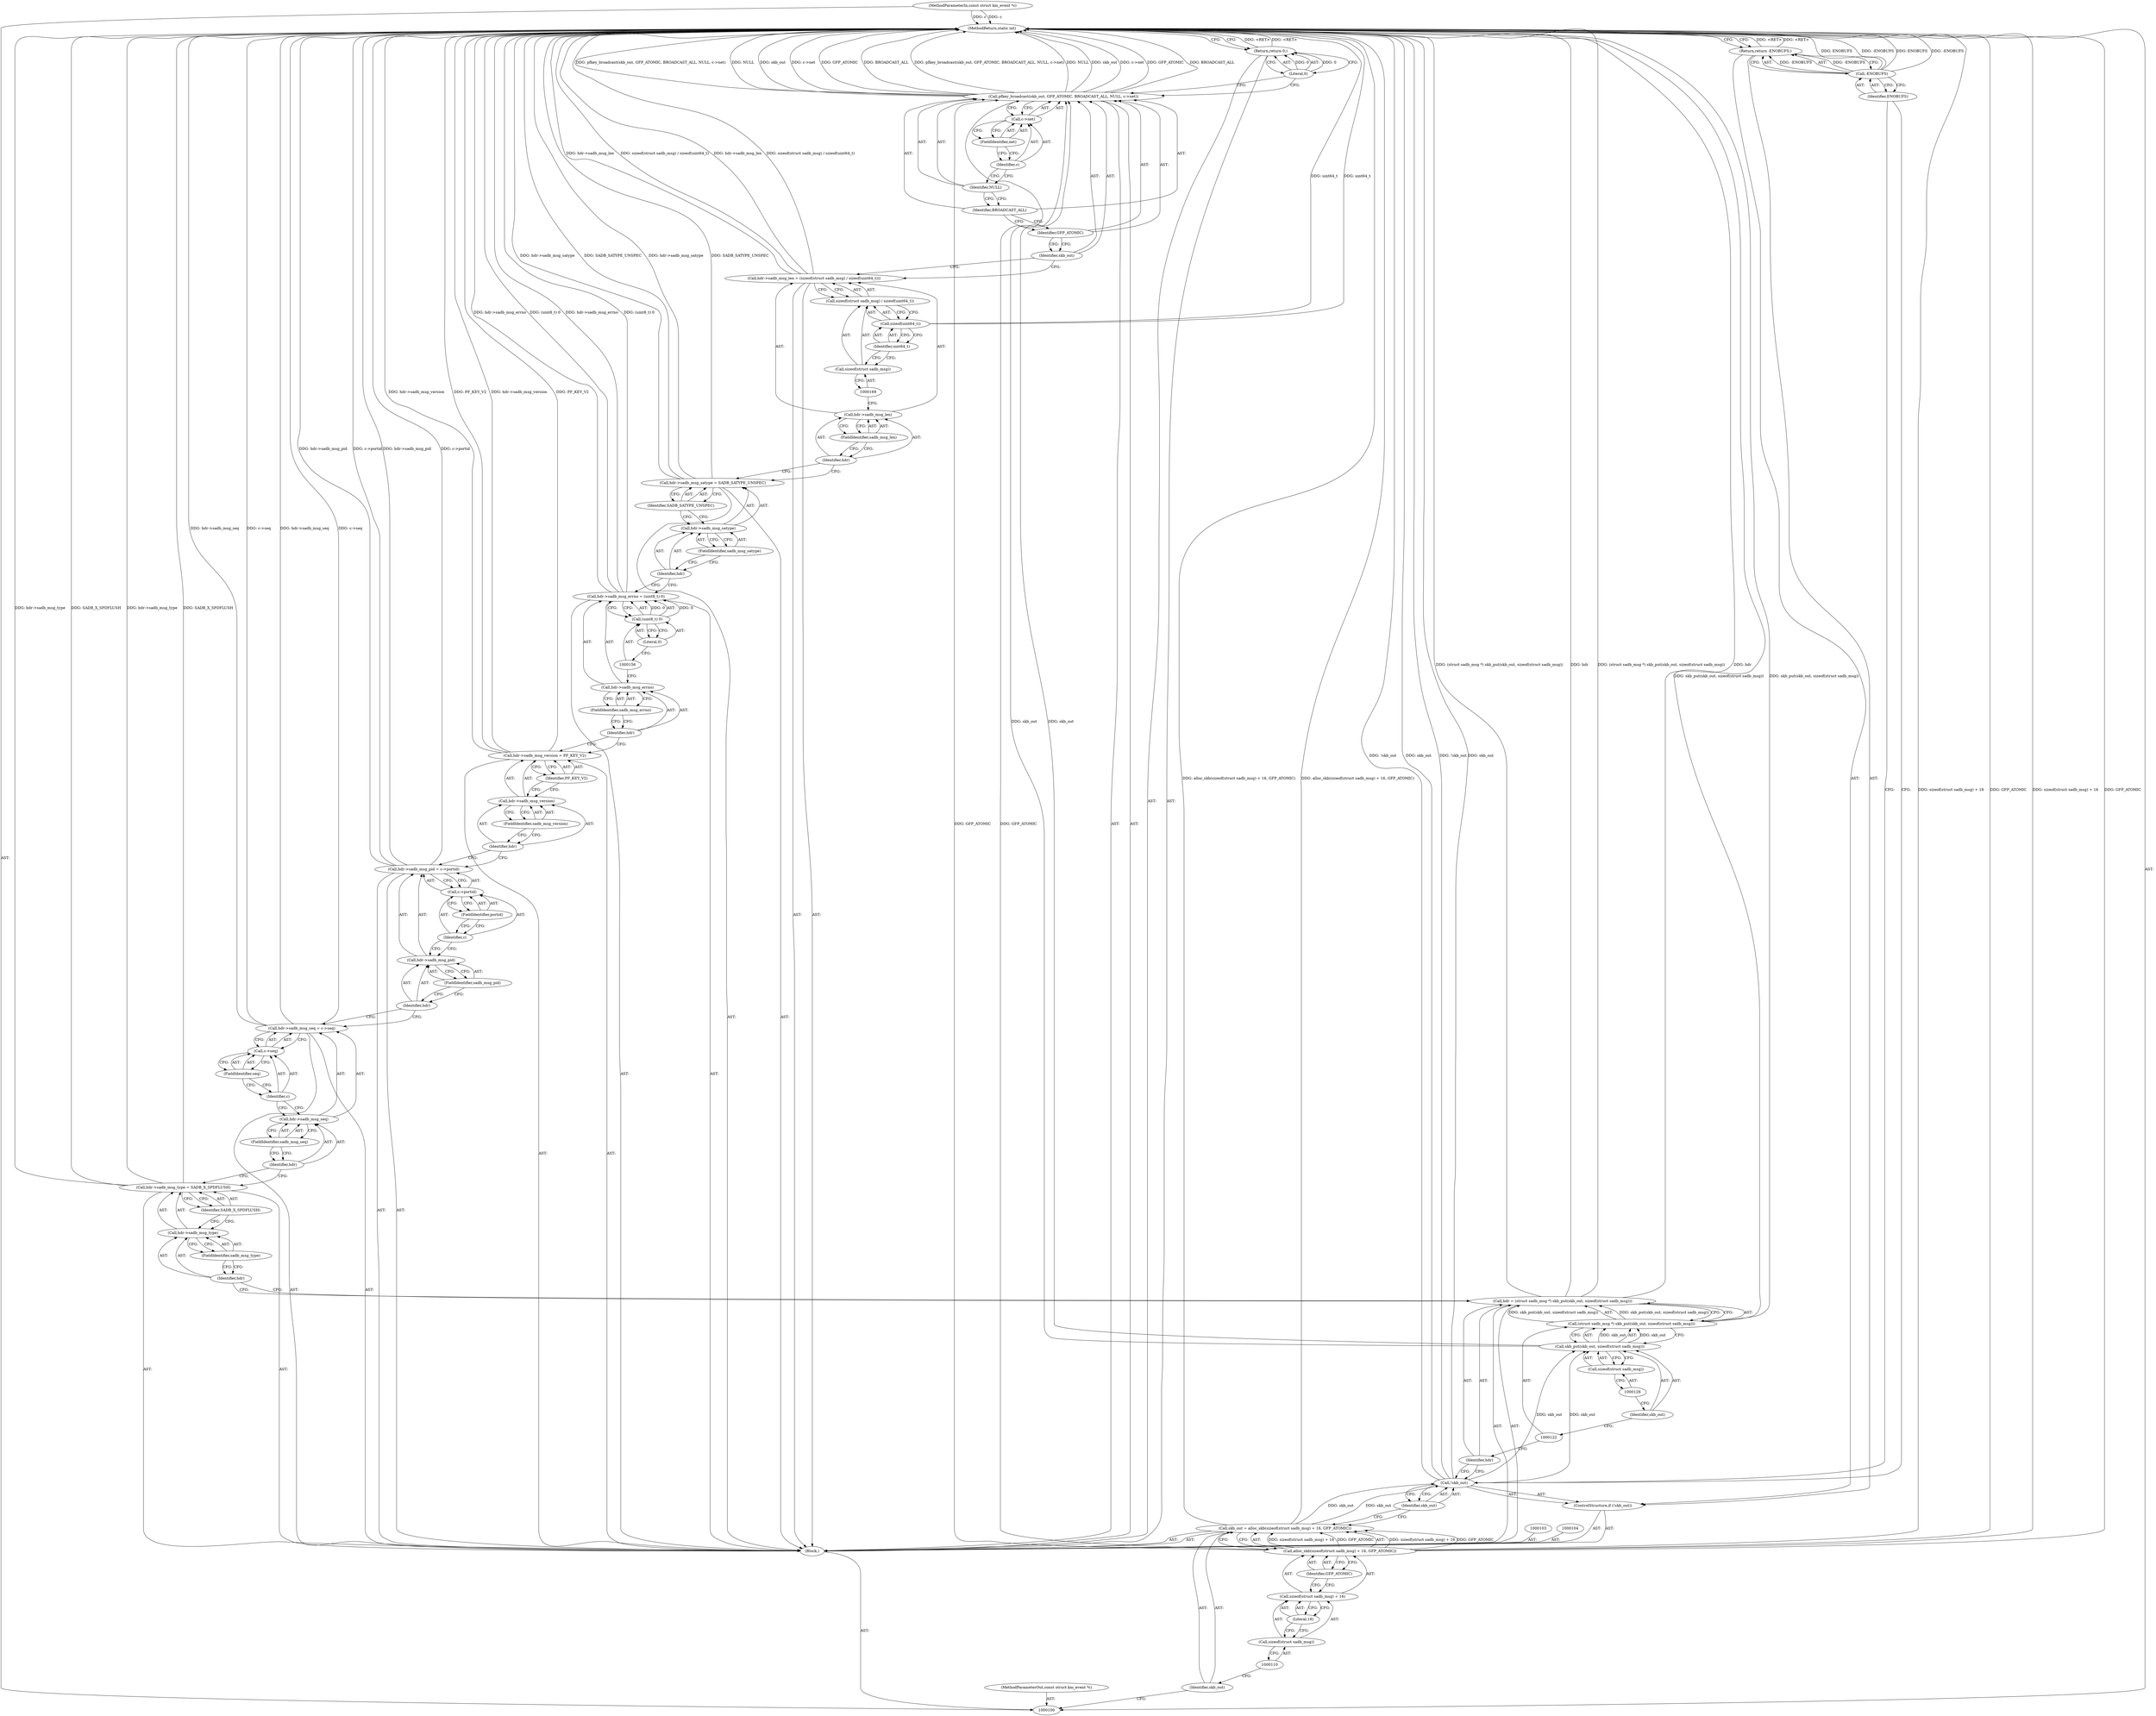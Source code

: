 digraph "0_linux_85dfb745ee40232876663ae206cba35f24ab2a40" {
"1000182" [label="(MethodReturn,static int)"];
"1000101" [label="(MethodParameterIn,const struct km_event *c)"];
"1000246" [label="(MethodParameterOut,const struct km_event *c)"];
"1000127" [label="(Call,hdr->sadb_msg_type = SADB_X_SPDFLUSH)"];
"1000128" [label="(Call,hdr->sadb_msg_type)"];
"1000129" [label="(Identifier,hdr)"];
"1000131" [label="(Identifier,SADB_X_SPDFLUSH)"];
"1000130" [label="(FieldIdentifier,sadb_msg_type)"];
"1000132" [label="(Call,hdr->sadb_msg_seq = c->seq)"];
"1000133" [label="(Call,hdr->sadb_msg_seq)"];
"1000134" [label="(Identifier,hdr)"];
"1000136" [label="(Call,c->seq)"];
"1000137" [label="(Identifier,c)"];
"1000138" [label="(FieldIdentifier,seq)"];
"1000135" [label="(FieldIdentifier,sadb_msg_seq)"];
"1000139" [label="(Call,hdr->sadb_msg_pid = c->portid)"];
"1000140" [label="(Call,hdr->sadb_msg_pid)"];
"1000141" [label="(Identifier,hdr)"];
"1000143" [label="(Call,c->portid)"];
"1000144" [label="(Identifier,c)"];
"1000145" [label="(FieldIdentifier,portid)"];
"1000142" [label="(FieldIdentifier,sadb_msg_pid)"];
"1000146" [label="(Call,hdr->sadb_msg_version = PF_KEY_V2)"];
"1000147" [label="(Call,hdr->sadb_msg_version)"];
"1000148" [label="(Identifier,hdr)"];
"1000150" [label="(Identifier,PF_KEY_V2)"];
"1000149" [label="(FieldIdentifier,sadb_msg_version)"];
"1000151" [label="(Call,hdr->sadb_msg_errno = (uint8_t) 0)"];
"1000152" [label="(Call,hdr->sadb_msg_errno)"];
"1000153" [label="(Identifier,hdr)"];
"1000155" [label="(Call,(uint8_t) 0)"];
"1000157" [label="(Literal,0)"];
"1000154" [label="(FieldIdentifier,sadb_msg_errno)"];
"1000158" [label="(Call,hdr->sadb_msg_satype = SADB_SATYPE_UNSPEC)"];
"1000159" [label="(Call,hdr->sadb_msg_satype)"];
"1000160" [label="(Identifier,hdr)"];
"1000162" [label="(Identifier,SADB_SATYPE_UNSPEC)"];
"1000161" [label="(FieldIdentifier,sadb_msg_satype)"];
"1000163" [label="(Call,hdr->sadb_msg_len = (sizeof(struct sadb_msg) / sizeof(uint64_t)))"];
"1000164" [label="(Call,hdr->sadb_msg_len)"];
"1000165" [label="(Identifier,hdr)"];
"1000167" [label="(Call,sizeof(struct sadb_msg) / sizeof(uint64_t))"];
"1000168" [label="(Call,sizeof(struct sadb_msg))"];
"1000170" [label="(Call,sizeof(uint64_t))"];
"1000171" [label="(Identifier,uint64_t)"];
"1000166" [label="(FieldIdentifier,sadb_msg_len)"];
"1000173" [label="(Identifier,skb_out)"];
"1000172" [label="(Call,pfkey_broadcast(skb_out, GFP_ATOMIC, BROADCAST_ALL, NULL, c->net))"];
"1000174" [label="(Identifier,GFP_ATOMIC)"];
"1000175" [label="(Identifier,BROADCAST_ALL)"];
"1000176" [label="(Identifier,NULL)"];
"1000177" [label="(Call,c->net)"];
"1000178" [label="(Identifier,c)"];
"1000179" [label="(FieldIdentifier,net)"];
"1000180" [label="(Return,return 0;)"];
"1000181" [label="(Literal,0)"];
"1000102" [label="(Block,)"];
"1000105" [label="(Call,skb_out = alloc_skb(sizeof(struct sadb_msg) + 16, GFP_ATOMIC))"];
"1000106" [label="(Identifier,skb_out)"];
"1000107" [label="(Call,alloc_skb(sizeof(struct sadb_msg) + 16, GFP_ATOMIC))"];
"1000108" [label="(Call,sizeof(struct sadb_msg) + 16)"];
"1000109" [label="(Call,sizeof(struct sadb_msg))"];
"1000111" [label="(Literal,16)"];
"1000112" [label="(Identifier,GFP_ATOMIC)"];
"1000113" [label="(ControlStructure,if (!skb_out))"];
"1000114" [label="(Call,!skb_out)"];
"1000115" [label="(Identifier,skb_out)"];
"1000118" [label="(Identifier,ENOBUFS)"];
"1000116" [label="(Return,return -ENOBUFS;)"];
"1000117" [label="(Call,-ENOBUFS)"];
"1000119" [label="(Call,hdr = (struct sadb_msg *) skb_put(skb_out, sizeof(struct sadb_msg)))"];
"1000120" [label="(Identifier,hdr)"];
"1000123" [label="(Call,skb_put(skb_out, sizeof(struct sadb_msg)))"];
"1000124" [label="(Identifier,skb_out)"];
"1000125" [label="(Call,sizeof(struct sadb_msg))"];
"1000121" [label="(Call,(struct sadb_msg *) skb_put(skb_out, sizeof(struct sadb_msg)))"];
"1000182" -> "1000100"  [label="AST: "];
"1000182" -> "1000116"  [label="CFG: "];
"1000182" -> "1000180"  [label="CFG: "];
"1000116" -> "1000182"  [label="DDG: <RET>"];
"1000172" -> "1000182"  [label="DDG: pfkey_broadcast(skb_out, GFP_ATOMIC, BROADCAST_ALL, NULL, c->net)"];
"1000172" -> "1000182"  [label="DDG: NULL"];
"1000172" -> "1000182"  [label="DDG: skb_out"];
"1000172" -> "1000182"  [label="DDG: c->net"];
"1000172" -> "1000182"  [label="DDG: GFP_ATOMIC"];
"1000172" -> "1000182"  [label="DDG: BROADCAST_ALL"];
"1000107" -> "1000182"  [label="DDG: sizeof(struct sadb_msg) + 16"];
"1000107" -> "1000182"  [label="DDG: GFP_ATOMIC"];
"1000114" -> "1000182"  [label="DDG: !skb_out"];
"1000114" -> "1000182"  [label="DDG: skb_out"];
"1000117" -> "1000182"  [label="DDG: ENOBUFS"];
"1000117" -> "1000182"  [label="DDG: -ENOBUFS"];
"1000127" -> "1000182"  [label="DDG: hdr->sadb_msg_type"];
"1000127" -> "1000182"  [label="DDG: SADB_X_SPDFLUSH"];
"1000146" -> "1000182"  [label="DDG: hdr->sadb_msg_version"];
"1000146" -> "1000182"  [label="DDG: PF_KEY_V2"];
"1000158" -> "1000182"  [label="DDG: hdr->sadb_msg_satype"];
"1000158" -> "1000182"  [label="DDG: SADB_SATYPE_UNSPEC"];
"1000163" -> "1000182"  [label="DDG: hdr->sadb_msg_len"];
"1000163" -> "1000182"  [label="DDG: sizeof(struct sadb_msg) / sizeof(uint64_t)"];
"1000105" -> "1000182"  [label="DDG: alloc_skb(sizeof(struct sadb_msg) + 16, GFP_ATOMIC)"];
"1000121" -> "1000182"  [label="DDG: skb_put(skb_out, sizeof(struct sadb_msg))"];
"1000139" -> "1000182"  [label="DDG: hdr->sadb_msg_pid"];
"1000139" -> "1000182"  [label="DDG: c->portid"];
"1000151" -> "1000182"  [label="DDG: hdr->sadb_msg_errno"];
"1000151" -> "1000182"  [label="DDG: (uint8_t) 0"];
"1000119" -> "1000182"  [label="DDG: (struct sadb_msg *) skb_put(skb_out, sizeof(struct sadb_msg))"];
"1000119" -> "1000182"  [label="DDG: hdr"];
"1000132" -> "1000182"  [label="DDG: hdr->sadb_msg_seq"];
"1000132" -> "1000182"  [label="DDG: c->seq"];
"1000101" -> "1000182"  [label="DDG: c"];
"1000170" -> "1000182"  [label="DDG: uint64_t"];
"1000180" -> "1000182"  [label="DDG: <RET>"];
"1000101" -> "1000100"  [label="AST: "];
"1000101" -> "1000182"  [label="DDG: c"];
"1000246" -> "1000100"  [label="AST: "];
"1000127" -> "1000102"  [label="AST: "];
"1000127" -> "1000131"  [label="CFG: "];
"1000128" -> "1000127"  [label="AST: "];
"1000131" -> "1000127"  [label="AST: "];
"1000134" -> "1000127"  [label="CFG: "];
"1000127" -> "1000182"  [label="DDG: hdr->sadb_msg_type"];
"1000127" -> "1000182"  [label="DDG: SADB_X_SPDFLUSH"];
"1000128" -> "1000127"  [label="AST: "];
"1000128" -> "1000130"  [label="CFG: "];
"1000129" -> "1000128"  [label="AST: "];
"1000130" -> "1000128"  [label="AST: "];
"1000131" -> "1000128"  [label="CFG: "];
"1000129" -> "1000128"  [label="AST: "];
"1000129" -> "1000119"  [label="CFG: "];
"1000130" -> "1000129"  [label="CFG: "];
"1000131" -> "1000127"  [label="AST: "];
"1000131" -> "1000128"  [label="CFG: "];
"1000127" -> "1000131"  [label="CFG: "];
"1000130" -> "1000128"  [label="AST: "];
"1000130" -> "1000129"  [label="CFG: "];
"1000128" -> "1000130"  [label="CFG: "];
"1000132" -> "1000102"  [label="AST: "];
"1000132" -> "1000136"  [label="CFG: "];
"1000133" -> "1000132"  [label="AST: "];
"1000136" -> "1000132"  [label="AST: "];
"1000141" -> "1000132"  [label="CFG: "];
"1000132" -> "1000182"  [label="DDG: hdr->sadb_msg_seq"];
"1000132" -> "1000182"  [label="DDG: c->seq"];
"1000133" -> "1000132"  [label="AST: "];
"1000133" -> "1000135"  [label="CFG: "];
"1000134" -> "1000133"  [label="AST: "];
"1000135" -> "1000133"  [label="AST: "];
"1000137" -> "1000133"  [label="CFG: "];
"1000134" -> "1000133"  [label="AST: "];
"1000134" -> "1000127"  [label="CFG: "];
"1000135" -> "1000134"  [label="CFG: "];
"1000136" -> "1000132"  [label="AST: "];
"1000136" -> "1000138"  [label="CFG: "];
"1000137" -> "1000136"  [label="AST: "];
"1000138" -> "1000136"  [label="AST: "];
"1000132" -> "1000136"  [label="CFG: "];
"1000137" -> "1000136"  [label="AST: "];
"1000137" -> "1000133"  [label="CFG: "];
"1000138" -> "1000137"  [label="CFG: "];
"1000138" -> "1000136"  [label="AST: "];
"1000138" -> "1000137"  [label="CFG: "];
"1000136" -> "1000138"  [label="CFG: "];
"1000135" -> "1000133"  [label="AST: "];
"1000135" -> "1000134"  [label="CFG: "];
"1000133" -> "1000135"  [label="CFG: "];
"1000139" -> "1000102"  [label="AST: "];
"1000139" -> "1000143"  [label="CFG: "];
"1000140" -> "1000139"  [label="AST: "];
"1000143" -> "1000139"  [label="AST: "];
"1000148" -> "1000139"  [label="CFG: "];
"1000139" -> "1000182"  [label="DDG: hdr->sadb_msg_pid"];
"1000139" -> "1000182"  [label="DDG: c->portid"];
"1000140" -> "1000139"  [label="AST: "];
"1000140" -> "1000142"  [label="CFG: "];
"1000141" -> "1000140"  [label="AST: "];
"1000142" -> "1000140"  [label="AST: "];
"1000144" -> "1000140"  [label="CFG: "];
"1000141" -> "1000140"  [label="AST: "];
"1000141" -> "1000132"  [label="CFG: "];
"1000142" -> "1000141"  [label="CFG: "];
"1000143" -> "1000139"  [label="AST: "];
"1000143" -> "1000145"  [label="CFG: "];
"1000144" -> "1000143"  [label="AST: "];
"1000145" -> "1000143"  [label="AST: "];
"1000139" -> "1000143"  [label="CFG: "];
"1000144" -> "1000143"  [label="AST: "];
"1000144" -> "1000140"  [label="CFG: "];
"1000145" -> "1000144"  [label="CFG: "];
"1000145" -> "1000143"  [label="AST: "];
"1000145" -> "1000144"  [label="CFG: "];
"1000143" -> "1000145"  [label="CFG: "];
"1000142" -> "1000140"  [label="AST: "];
"1000142" -> "1000141"  [label="CFG: "];
"1000140" -> "1000142"  [label="CFG: "];
"1000146" -> "1000102"  [label="AST: "];
"1000146" -> "1000150"  [label="CFG: "];
"1000147" -> "1000146"  [label="AST: "];
"1000150" -> "1000146"  [label="AST: "];
"1000153" -> "1000146"  [label="CFG: "];
"1000146" -> "1000182"  [label="DDG: hdr->sadb_msg_version"];
"1000146" -> "1000182"  [label="DDG: PF_KEY_V2"];
"1000147" -> "1000146"  [label="AST: "];
"1000147" -> "1000149"  [label="CFG: "];
"1000148" -> "1000147"  [label="AST: "];
"1000149" -> "1000147"  [label="AST: "];
"1000150" -> "1000147"  [label="CFG: "];
"1000148" -> "1000147"  [label="AST: "];
"1000148" -> "1000139"  [label="CFG: "];
"1000149" -> "1000148"  [label="CFG: "];
"1000150" -> "1000146"  [label="AST: "];
"1000150" -> "1000147"  [label="CFG: "];
"1000146" -> "1000150"  [label="CFG: "];
"1000149" -> "1000147"  [label="AST: "];
"1000149" -> "1000148"  [label="CFG: "];
"1000147" -> "1000149"  [label="CFG: "];
"1000151" -> "1000102"  [label="AST: "];
"1000151" -> "1000155"  [label="CFG: "];
"1000152" -> "1000151"  [label="AST: "];
"1000155" -> "1000151"  [label="AST: "];
"1000160" -> "1000151"  [label="CFG: "];
"1000151" -> "1000182"  [label="DDG: hdr->sadb_msg_errno"];
"1000151" -> "1000182"  [label="DDG: (uint8_t) 0"];
"1000155" -> "1000151"  [label="DDG: 0"];
"1000152" -> "1000151"  [label="AST: "];
"1000152" -> "1000154"  [label="CFG: "];
"1000153" -> "1000152"  [label="AST: "];
"1000154" -> "1000152"  [label="AST: "];
"1000156" -> "1000152"  [label="CFG: "];
"1000153" -> "1000152"  [label="AST: "];
"1000153" -> "1000146"  [label="CFG: "];
"1000154" -> "1000153"  [label="CFG: "];
"1000155" -> "1000151"  [label="AST: "];
"1000155" -> "1000157"  [label="CFG: "];
"1000156" -> "1000155"  [label="AST: "];
"1000157" -> "1000155"  [label="AST: "];
"1000151" -> "1000155"  [label="CFG: "];
"1000155" -> "1000151"  [label="DDG: 0"];
"1000157" -> "1000155"  [label="AST: "];
"1000157" -> "1000156"  [label="CFG: "];
"1000155" -> "1000157"  [label="CFG: "];
"1000154" -> "1000152"  [label="AST: "];
"1000154" -> "1000153"  [label="CFG: "];
"1000152" -> "1000154"  [label="CFG: "];
"1000158" -> "1000102"  [label="AST: "];
"1000158" -> "1000162"  [label="CFG: "];
"1000159" -> "1000158"  [label="AST: "];
"1000162" -> "1000158"  [label="AST: "];
"1000165" -> "1000158"  [label="CFG: "];
"1000158" -> "1000182"  [label="DDG: hdr->sadb_msg_satype"];
"1000158" -> "1000182"  [label="DDG: SADB_SATYPE_UNSPEC"];
"1000159" -> "1000158"  [label="AST: "];
"1000159" -> "1000161"  [label="CFG: "];
"1000160" -> "1000159"  [label="AST: "];
"1000161" -> "1000159"  [label="AST: "];
"1000162" -> "1000159"  [label="CFG: "];
"1000160" -> "1000159"  [label="AST: "];
"1000160" -> "1000151"  [label="CFG: "];
"1000161" -> "1000160"  [label="CFG: "];
"1000162" -> "1000158"  [label="AST: "];
"1000162" -> "1000159"  [label="CFG: "];
"1000158" -> "1000162"  [label="CFG: "];
"1000161" -> "1000159"  [label="AST: "];
"1000161" -> "1000160"  [label="CFG: "];
"1000159" -> "1000161"  [label="CFG: "];
"1000163" -> "1000102"  [label="AST: "];
"1000163" -> "1000167"  [label="CFG: "];
"1000164" -> "1000163"  [label="AST: "];
"1000167" -> "1000163"  [label="AST: "];
"1000173" -> "1000163"  [label="CFG: "];
"1000163" -> "1000182"  [label="DDG: hdr->sadb_msg_len"];
"1000163" -> "1000182"  [label="DDG: sizeof(struct sadb_msg) / sizeof(uint64_t)"];
"1000164" -> "1000163"  [label="AST: "];
"1000164" -> "1000166"  [label="CFG: "];
"1000165" -> "1000164"  [label="AST: "];
"1000166" -> "1000164"  [label="AST: "];
"1000169" -> "1000164"  [label="CFG: "];
"1000165" -> "1000164"  [label="AST: "];
"1000165" -> "1000158"  [label="CFG: "];
"1000166" -> "1000165"  [label="CFG: "];
"1000167" -> "1000163"  [label="AST: "];
"1000167" -> "1000170"  [label="CFG: "];
"1000168" -> "1000167"  [label="AST: "];
"1000170" -> "1000167"  [label="AST: "];
"1000163" -> "1000167"  [label="CFG: "];
"1000168" -> "1000167"  [label="AST: "];
"1000168" -> "1000169"  [label="CFG: "];
"1000169" -> "1000168"  [label="AST: "];
"1000171" -> "1000168"  [label="CFG: "];
"1000170" -> "1000167"  [label="AST: "];
"1000170" -> "1000171"  [label="CFG: "];
"1000171" -> "1000170"  [label="AST: "];
"1000167" -> "1000170"  [label="CFG: "];
"1000170" -> "1000182"  [label="DDG: uint64_t"];
"1000171" -> "1000170"  [label="AST: "];
"1000171" -> "1000168"  [label="CFG: "];
"1000170" -> "1000171"  [label="CFG: "];
"1000166" -> "1000164"  [label="AST: "];
"1000166" -> "1000165"  [label="CFG: "];
"1000164" -> "1000166"  [label="CFG: "];
"1000173" -> "1000172"  [label="AST: "];
"1000173" -> "1000163"  [label="CFG: "];
"1000174" -> "1000173"  [label="CFG: "];
"1000172" -> "1000102"  [label="AST: "];
"1000172" -> "1000177"  [label="CFG: "];
"1000173" -> "1000172"  [label="AST: "];
"1000174" -> "1000172"  [label="AST: "];
"1000175" -> "1000172"  [label="AST: "];
"1000176" -> "1000172"  [label="AST: "];
"1000177" -> "1000172"  [label="AST: "];
"1000181" -> "1000172"  [label="CFG: "];
"1000172" -> "1000182"  [label="DDG: pfkey_broadcast(skb_out, GFP_ATOMIC, BROADCAST_ALL, NULL, c->net)"];
"1000172" -> "1000182"  [label="DDG: NULL"];
"1000172" -> "1000182"  [label="DDG: skb_out"];
"1000172" -> "1000182"  [label="DDG: c->net"];
"1000172" -> "1000182"  [label="DDG: GFP_ATOMIC"];
"1000172" -> "1000182"  [label="DDG: BROADCAST_ALL"];
"1000123" -> "1000172"  [label="DDG: skb_out"];
"1000107" -> "1000172"  [label="DDG: GFP_ATOMIC"];
"1000174" -> "1000172"  [label="AST: "];
"1000174" -> "1000173"  [label="CFG: "];
"1000175" -> "1000174"  [label="CFG: "];
"1000175" -> "1000172"  [label="AST: "];
"1000175" -> "1000174"  [label="CFG: "];
"1000176" -> "1000175"  [label="CFG: "];
"1000176" -> "1000172"  [label="AST: "];
"1000176" -> "1000175"  [label="CFG: "];
"1000178" -> "1000176"  [label="CFG: "];
"1000177" -> "1000172"  [label="AST: "];
"1000177" -> "1000179"  [label="CFG: "];
"1000178" -> "1000177"  [label="AST: "];
"1000179" -> "1000177"  [label="AST: "];
"1000172" -> "1000177"  [label="CFG: "];
"1000178" -> "1000177"  [label="AST: "];
"1000178" -> "1000176"  [label="CFG: "];
"1000179" -> "1000178"  [label="CFG: "];
"1000179" -> "1000177"  [label="AST: "];
"1000179" -> "1000178"  [label="CFG: "];
"1000177" -> "1000179"  [label="CFG: "];
"1000180" -> "1000102"  [label="AST: "];
"1000180" -> "1000181"  [label="CFG: "];
"1000181" -> "1000180"  [label="AST: "];
"1000182" -> "1000180"  [label="CFG: "];
"1000180" -> "1000182"  [label="DDG: <RET>"];
"1000181" -> "1000180"  [label="DDG: 0"];
"1000181" -> "1000180"  [label="AST: "];
"1000181" -> "1000172"  [label="CFG: "];
"1000180" -> "1000181"  [label="CFG: "];
"1000181" -> "1000180"  [label="DDG: 0"];
"1000102" -> "1000100"  [label="AST: "];
"1000103" -> "1000102"  [label="AST: "];
"1000104" -> "1000102"  [label="AST: "];
"1000105" -> "1000102"  [label="AST: "];
"1000113" -> "1000102"  [label="AST: "];
"1000119" -> "1000102"  [label="AST: "];
"1000127" -> "1000102"  [label="AST: "];
"1000132" -> "1000102"  [label="AST: "];
"1000139" -> "1000102"  [label="AST: "];
"1000146" -> "1000102"  [label="AST: "];
"1000151" -> "1000102"  [label="AST: "];
"1000158" -> "1000102"  [label="AST: "];
"1000163" -> "1000102"  [label="AST: "];
"1000172" -> "1000102"  [label="AST: "];
"1000180" -> "1000102"  [label="AST: "];
"1000105" -> "1000102"  [label="AST: "];
"1000105" -> "1000107"  [label="CFG: "];
"1000106" -> "1000105"  [label="AST: "];
"1000107" -> "1000105"  [label="AST: "];
"1000115" -> "1000105"  [label="CFG: "];
"1000105" -> "1000182"  [label="DDG: alloc_skb(sizeof(struct sadb_msg) + 16, GFP_ATOMIC)"];
"1000107" -> "1000105"  [label="DDG: sizeof(struct sadb_msg) + 16"];
"1000107" -> "1000105"  [label="DDG: GFP_ATOMIC"];
"1000105" -> "1000114"  [label="DDG: skb_out"];
"1000106" -> "1000105"  [label="AST: "];
"1000106" -> "1000100"  [label="CFG: "];
"1000110" -> "1000106"  [label="CFG: "];
"1000107" -> "1000105"  [label="AST: "];
"1000107" -> "1000112"  [label="CFG: "];
"1000108" -> "1000107"  [label="AST: "];
"1000112" -> "1000107"  [label="AST: "];
"1000105" -> "1000107"  [label="CFG: "];
"1000107" -> "1000182"  [label="DDG: sizeof(struct sadb_msg) + 16"];
"1000107" -> "1000182"  [label="DDG: GFP_ATOMIC"];
"1000107" -> "1000105"  [label="DDG: sizeof(struct sadb_msg) + 16"];
"1000107" -> "1000105"  [label="DDG: GFP_ATOMIC"];
"1000107" -> "1000172"  [label="DDG: GFP_ATOMIC"];
"1000108" -> "1000107"  [label="AST: "];
"1000108" -> "1000111"  [label="CFG: "];
"1000109" -> "1000108"  [label="AST: "];
"1000111" -> "1000108"  [label="AST: "];
"1000112" -> "1000108"  [label="CFG: "];
"1000109" -> "1000108"  [label="AST: "];
"1000109" -> "1000110"  [label="CFG: "];
"1000110" -> "1000109"  [label="AST: "];
"1000111" -> "1000109"  [label="CFG: "];
"1000111" -> "1000108"  [label="AST: "];
"1000111" -> "1000109"  [label="CFG: "];
"1000108" -> "1000111"  [label="CFG: "];
"1000112" -> "1000107"  [label="AST: "];
"1000112" -> "1000108"  [label="CFG: "];
"1000107" -> "1000112"  [label="CFG: "];
"1000113" -> "1000102"  [label="AST: "];
"1000114" -> "1000113"  [label="AST: "];
"1000116" -> "1000113"  [label="AST: "];
"1000114" -> "1000113"  [label="AST: "];
"1000114" -> "1000115"  [label="CFG: "];
"1000115" -> "1000114"  [label="AST: "];
"1000118" -> "1000114"  [label="CFG: "];
"1000120" -> "1000114"  [label="CFG: "];
"1000114" -> "1000182"  [label="DDG: !skb_out"];
"1000114" -> "1000182"  [label="DDG: skb_out"];
"1000105" -> "1000114"  [label="DDG: skb_out"];
"1000114" -> "1000123"  [label="DDG: skb_out"];
"1000115" -> "1000114"  [label="AST: "];
"1000115" -> "1000105"  [label="CFG: "];
"1000114" -> "1000115"  [label="CFG: "];
"1000118" -> "1000117"  [label="AST: "];
"1000118" -> "1000114"  [label="CFG: "];
"1000117" -> "1000118"  [label="CFG: "];
"1000116" -> "1000113"  [label="AST: "];
"1000116" -> "1000117"  [label="CFG: "];
"1000117" -> "1000116"  [label="AST: "];
"1000182" -> "1000116"  [label="CFG: "];
"1000116" -> "1000182"  [label="DDG: <RET>"];
"1000117" -> "1000116"  [label="DDG: -ENOBUFS"];
"1000117" -> "1000116"  [label="AST: "];
"1000117" -> "1000118"  [label="CFG: "];
"1000118" -> "1000117"  [label="AST: "];
"1000116" -> "1000117"  [label="CFG: "];
"1000117" -> "1000182"  [label="DDG: ENOBUFS"];
"1000117" -> "1000182"  [label="DDG: -ENOBUFS"];
"1000117" -> "1000116"  [label="DDG: -ENOBUFS"];
"1000119" -> "1000102"  [label="AST: "];
"1000119" -> "1000121"  [label="CFG: "];
"1000120" -> "1000119"  [label="AST: "];
"1000121" -> "1000119"  [label="AST: "];
"1000129" -> "1000119"  [label="CFG: "];
"1000119" -> "1000182"  [label="DDG: (struct sadb_msg *) skb_put(skb_out, sizeof(struct sadb_msg))"];
"1000119" -> "1000182"  [label="DDG: hdr"];
"1000121" -> "1000119"  [label="DDG: skb_put(skb_out, sizeof(struct sadb_msg))"];
"1000120" -> "1000119"  [label="AST: "];
"1000120" -> "1000114"  [label="CFG: "];
"1000122" -> "1000120"  [label="CFG: "];
"1000123" -> "1000121"  [label="AST: "];
"1000123" -> "1000125"  [label="CFG: "];
"1000124" -> "1000123"  [label="AST: "];
"1000125" -> "1000123"  [label="AST: "];
"1000121" -> "1000123"  [label="CFG: "];
"1000123" -> "1000121"  [label="DDG: skb_out"];
"1000114" -> "1000123"  [label="DDG: skb_out"];
"1000123" -> "1000172"  [label="DDG: skb_out"];
"1000124" -> "1000123"  [label="AST: "];
"1000124" -> "1000122"  [label="CFG: "];
"1000126" -> "1000124"  [label="CFG: "];
"1000125" -> "1000123"  [label="AST: "];
"1000125" -> "1000126"  [label="CFG: "];
"1000126" -> "1000125"  [label="AST: "];
"1000123" -> "1000125"  [label="CFG: "];
"1000121" -> "1000119"  [label="AST: "];
"1000121" -> "1000123"  [label="CFG: "];
"1000122" -> "1000121"  [label="AST: "];
"1000123" -> "1000121"  [label="AST: "];
"1000119" -> "1000121"  [label="CFG: "];
"1000121" -> "1000182"  [label="DDG: skb_put(skb_out, sizeof(struct sadb_msg))"];
"1000121" -> "1000119"  [label="DDG: skb_put(skb_out, sizeof(struct sadb_msg))"];
"1000123" -> "1000121"  [label="DDG: skb_out"];
}
